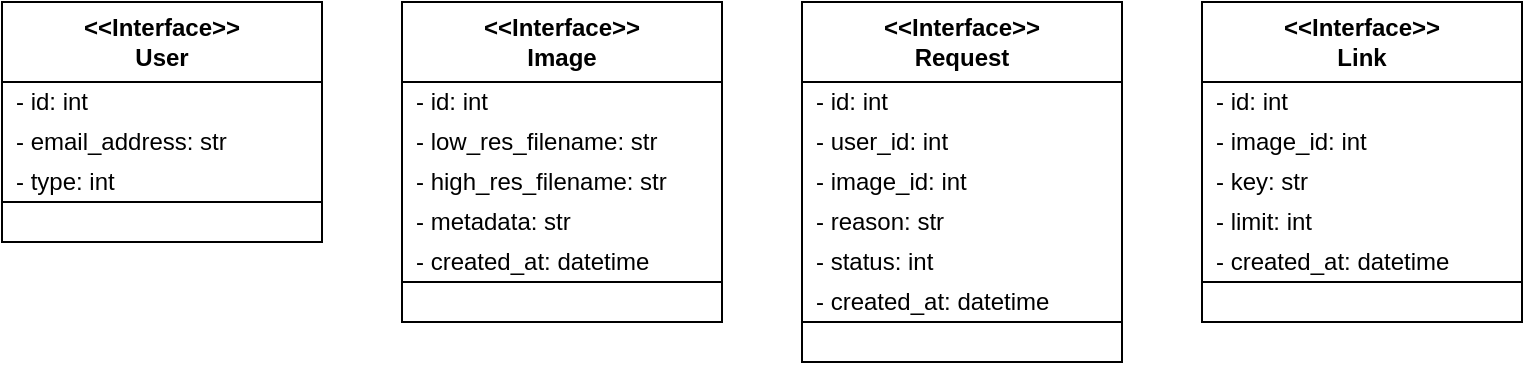 <mxfile>
    <diagram id="_rWVd5RM5Ey26RymmqYH" name="Page-1">
        <mxGraphModel dx="3189" dy="-725" grid="1" gridSize="10" guides="1" tooltips="1" connect="1" arrows="1" fold="1" page="1" pageScale="1" pageWidth="827" pageHeight="1169" math="0" shadow="0">
            <root>
                <mxCell id="0"/>
                <mxCell id="1" parent="0"/>
                <mxCell id="2" value="" style="rounded=0;whiteSpace=wrap;html=1;labelBackgroundColor=none;strokeColor=#000000;strokeWidth=1;fontColor=#000000;fillColor=#FFFFFF;" vertex="1" parent="1">
                    <mxGeometry x="-2440" y="1440" width="160" height="60" as="geometry"/>
                </mxCell>
                <mxCell id="3" value="&lt;b style=&quot;border-color: var(--border-color);&quot;&gt;&amp;lt;&amp;lt;Interface&amp;gt;&amp;gt;&lt;br style=&quot;border-color: var(--border-color);&quot;&gt;&lt;/b&gt;&lt;b&gt;User&lt;/b&gt;" style="rounded=0;whiteSpace=wrap;html=1;labelBackgroundColor=none;strokeColor=#000000;strokeWidth=1;fontColor=#000000;fillColor=#FFFFFF;" vertex="1" parent="1">
                    <mxGeometry x="-2440" y="1400" width="160" height="40" as="geometry"/>
                </mxCell>
                <mxCell id="4" value="&lt;div style=&quot;&quot;&gt;- id: int&lt;/div&gt;" style="text;html=1;strokeColor=none;fillColor=none;align=left;verticalAlign=middle;whiteSpace=wrap;rounded=0;labelBackgroundColor=none;strokeWidth=1;fontColor=#000000;spacingLeft=5;" vertex="1" parent="1">
                    <mxGeometry x="-2440" y="1440" width="160" height="20" as="geometry"/>
                </mxCell>
                <mxCell id="5" value="&lt;div style=&quot;&quot;&gt;- email_address: str&lt;/div&gt;" style="text;html=1;strokeColor=none;fillColor=none;align=left;verticalAlign=middle;whiteSpace=wrap;rounded=0;labelBackgroundColor=none;strokeWidth=1;fontColor=#000000;spacingLeft=5;" vertex="1" parent="1">
                    <mxGeometry x="-2440" y="1460" width="160" height="20" as="geometry"/>
                </mxCell>
                <mxCell id="6" value="&lt;div style=&quot;&quot;&gt;- type: int&lt;/div&gt;" style="text;html=1;strokeColor=none;fillColor=none;align=left;verticalAlign=middle;whiteSpace=wrap;rounded=0;labelBackgroundColor=none;strokeWidth=1;fontColor=#000000;spacingLeft=5;" vertex="1" parent="1">
                    <mxGeometry x="-2440" y="1480" width="160" height="20" as="geometry"/>
                </mxCell>
                <mxCell id="7" value="&lt;b style=&quot;border-color: var(--border-color);&quot;&gt;&amp;lt;&amp;lt;Interface&amp;gt;&amp;gt;&lt;br style=&quot;border-color: var(--border-color);&quot;&gt;&lt;/b&gt;&lt;b&gt;Request&lt;/b&gt;" style="rounded=0;whiteSpace=wrap;html=1;labelBackgroundColor=none;strokeColor=#000000;strokeWidth=1;fontColor=#000000;fillColor=#FFFFFF;" vertex="1" parent="1">
                    <mxGeometry x="-2040" y="1400" width="160" height="40" as="geometry"/>
                </mxCell>
                <mxCell id="8" value="" style="rounded=0;whiteSpace=wrap;html=1;labelBackgroundColor=none;strokeColor=#000000;strokeWidth=1;fontColor=#000000;fillColor=#FFFFFF;" vertex="1" parent="1">
                    <mxGeometry x="-2040" y="1440" width="160" height="120" as="geometry"/>
                </mxCell>
                <mxCell id="9" value="&lt;div style=&quot;&quot;&gt;- id: int&lt;/div&gt;" style="text;html=1;strokeColor=none;fillColor=none;align=left;verticalAlign=middle;whiteSpace=wrap;rounded=0;labelBackgroundColor=none;strokeWidth=1;fontColor=#000000;spacingLeft=5;" vertex="1" parent="1">
                    <mxGeometry x="-2040" y="1440" width="160" height="20" as="geometry"/>
                </mxCell>
                <mxCell id="10" value="&lt;div style=&quot;&quot;&gt;- user_id: int&lt;/div&gt;" style="text;html=1;strokeColor=none;fillColor=none;align=left;verticalAlign=middle;whiteSpace=wrap;rounded=0;labelBackgroundColor=none;strokeWidth=1;fontColor=#000000;spacingLeft=5;" vertex="1" parent="1">
                    <mxGeometry x="-2040" y="1460" width="160" height="20" as="geometry"/>
                </mxCell>
                <mxCell id="11" value="&lt;div style=&quot;&quot;&gt;- image_id: int&lt;/div&gt;" style="text;html=1;strokeColor=none;fillColor=none;align=left;verticalAlign=middle;whiteSpace=wrap;rounded=0;labelBackgroundColor=none;strokeWidth=1;fontColor=#000000;spacingLeft=5;" vertex="1" parent="1">
                    <mxGeometry x="-2040" y="1480" width="160" height="20" as="geometry"/>
                </mxCell>
                <mxCell id="12" value="&lt;div style=&quot;&quot;&gt;- reason: str&lt;/div&gt;" style="text;html=1;strokeColor=none;fillColor=none;align=left;verticalAlign=middle;whiteSpace=wrap;rounded=0;labelBackgroundColor=none;strokeWidth=1;fontColor=#000000;spacingLeft=5;" vertex="1" parent="1">
                    <mxGeometry x="-2040" y="1500" width="160" height="20" as="geometry"/>
                </mxCell>
                <mxCell id="13" value="&lt;div style=&quot;&quot;&gt;- status: int&lt;/div&gt;" style="text;html=1;strokeColor=none;fillColor=none;align=left;verticalAlign=middle;whiteSpace=wrap;rounded=0;labelBackgroundColor=none;strokeWidth=1;fontColor=#000000;spacingLeft=5;" vertex="1" parent="1">
                    <mxGeometry x="-2040" y="1520" width="160" height="20" as="geometry"/>
                </mxCell>
                <mxCell id="14" value="" style="rounded=0;whiteSpace=wrap;html=1;labelBackgroundColor=none;strokeColor=#000000;strokeWidth=1;fontColor=#000000;fillColor=#FFFFFF;" vertex="1" parent="1">
                    <mxGeometry x="-2440" y="1500" width="160" height="20" as="geometry"/>
                </mxCell>
                <mxCell id="15" value="" style="rounded=0;whiteSpace=wrap;html=1;labelBackgroundColor=none;strokeColor=#000000;strokeWidth=1;fontColor=#000000;fillColor=#FFFFFF;" vertex="1" parent="1">
                    <mxGeometry x="-2240" y="1440" width="160" height="100" as="geometry"/>
                </mxCell>
                <mxCell id="16" value="&lt;b&gt;&amp;lt;&amp;lt;Interface&amp;gt;&amp;gt;&lt;br&gt;Image&lt;/b&gt;" style="rounded=0;whiteSpace=wrap;html=1;labelBackgroundColor=none;strokeColor=#000000;strokeWidth=1;fontColor=#000000;fillColor=#FFFFFF;" vertex="1" parent="1">
                    <mxGeometry x="-2240" y="1400" width="160" height="40" as="geometry"/>
                </mxCell>
                <mxCell id="17" value="&lt;div style=&quot;&quot;&gt;- id: int&lt;/div&gt;" style="text;html=1;strokeColor=none;fillColor=none;align=left;verticalAlign=middle;whiteSpace=wrap;rounded=0;labelBackgroundColor=none;strokeWidth=1;fontColor=#000000;spacingLeft=5;" vertex="1" parent="1">
                    <mxGeometry x="-2240" y="1440" width="160" height="20" as="geometry"/>
                </mxCell>
                <mxCell id="18" value="&lt;div style=&quot;&quot;&gt;- low_res_filename: str&lt;/div&gt;" style="text;html=1;strokeColor=none;fillColor=none;align=left;verticalAlign=middle;whiteSpace=wrap;rounded=0;labelBackgroundColor=none;strokeWidth=1;fontColor=#000000;spacingLeft=5;" vertex="1" parent="1">
                    <mxGeometry x="-2240" y="1460" width="160" height="20" as="geometry"/>
                </mxCell>
                <mxCell id="19" value="&lt;div style=&quot;&quot;&gt;- high_res_filename: str&lt;/div&gt;" style="text;html=1;strokeColor=none;fillColor=none;align=left;verticalAlign=middle;whiteSpace=wrap;rounded=0;labelBackgroundColor=none;strokeWidth=1;fontColor=#000000;spacingLeft=5;" vertex="1" parent="1">
                    <mxGeometry x="-2240" y="1480" width="160" height="20" as="geometry"/>
                </mxCell>
                <mxCell id="20" value="" style="rounded=0;whiteSpace=wrap;html=1;labelBackgroundColor=none;strokeColor=#000000;strokeWidth=1;fontColor=#000000;fillColor=#FFFFFF;" vertex="1" parent="1">
                    <mxGeometry x="-2240" y="1540" width="160" height="20" as="geometry"/>
                </mxCell>
                <mxCell id="21" value="" style="rounded=0;whiteSpace=wrap;html=1;labelBackgroundColor=none;strokeColor=#000000;strokeWidth=1;fontColor=#000000;fillColor=#FFFFFF;" vertex="1" parent="1">
                    <mxGeometry x="-2040" y="1560" width="160" height="20" as="geometry"/>
                </mxCell>
                <mxCell id="22" value="&lt;div style=&quot;&quot;&gt;- metadata: str&lt;/div&gt;" style="text;html=1;strokeColor=none;fillColor=none;align=left;verticalAlign=middle;whiteSpace=wrap;rounded=0;labelBackgroundColor=none;strokeWidth=1;fontColor=#000000;spacingLeft=5;" vertex="1" parent="1">
                    <mxGeometry x="-2240" y="1500" width="160" height="20" as="geometry"/>
                </mxCell>
                <mxCell id="23" value="&lt;div style=&quot;&quot;&gt;- created_at: datetime&lt;/div&gt;" style="text;html=1;strokeColor=none;fillColor=none;align=left;verticalAlign=middle;whiteSpace=wrap;rounded=0;labelBackgroundColor=none;strokeWidth=1;fontColor=#000000;spacingLeft=5;" vertex="1" parent="1">
                    <mxGeometry x="-2240" y="1520" width="160" height="20" as="geometry"/>
                </mxCell>
                <mxCell id="24" value="&lt;div style=&quot;&quot;&gt;- created_at: datetime&lt;/div&gt;" style="text;html=1;strokeColor=none;fillColor=none;align=left;verticalAlign=middle;whiteSpace=wrap;rounded=0;labelBackgroundColor=none;strokeWidth=1;fontColor=#000000;spacingLeft=5;" vertex="1" parent="1">
                    <mxGeometry x="-2040" y="1540" width="160" height="20" as="geometry"/>
                </mxCell>
                <mxCell id="25" value="&lt;b style=&quot;border-color: var(--border-color);&quot;&gt;&amp;lt;&amp;lt;Interface&amp;gt;&amp;gt;&lt;br style=&quot;border-color: var(--border-color);&quot;&gt;&lt;/b&gt;&lt;b&gt;Link&lt;/b&gt;" style="rounded=0;whiteSpace=wrap;html=1;labelBackgroundColor=none;strokeColor=#000000;strokeWidth=1;fontColor=#000000;fillColor=#FFFFFF;" vertex="1" parent="1">
                    <mxGeometry x="-1840" y="1400" width="160" height="40" as="geometry"/>
                </mxCell>
                <mxCell id="26" value="" style="rounded=0;whiteSpace=wrap;html=1;labelBackgroundColor=none;strokeColor=#000000;strokeWidth=1;fontColor=#000000;fillColor=#FFFFFF;" vertex="1" parent="1">
                    <mxGeometry x="-1840" y="1440" width="160" height="100" as="geometry"/>
                </mxCell>
                <mxCell id="27" value="&lt;div style=&quot;&quot;&gt;- id: int&lt;/div&gt;" style="text;html=1;strokeColor=none;fillColor=none;align=left;verticalAlign=middle;whiteSpace=wrap;rounded=0;labelBackgroundColor=none;strokeWidth=1;fontColor=#000000;spacingLeft=5;" vertex="1" parent="1">
                    <mxGeometry x="-1840" y="1440" width="160" height="20" as="geometry"/>
                </mxCell>
                <mxCell id="28" value="&lt;div style=&quot;&quot;&gt;- image_id: int&lt;/div&gt;" style="text;html=1;strokeColor=none;fillColor=none;align=left;verticalAlign=middle;whiteSpace=wrap;rounded=0;labelBackgroundColor=none;strokeWidth=1;fontColor=#000000;spacingLeft=5;" vertex="1" parent="1">
                    <mxGeometry x="-1840" y="1460" width="160" height="20" as="geometry"/>
                </mxCell>
                <mxCell id="29" value="&lt;div style=&quot;&quot;&gt;- key: str&lt;/div&gt;" style="text;html=1;strokeColor=none;fillColor=none;align=left;verticalAlign=middle;whiteSpace=wrap;rounded=0;labelBackgroundColor=none;strokeWidth=1;fontColor=#000000;spacingLeft=5;" vertex="1" parent="1">
                    <mxGeometry x="-1840" y="1480" width="160" height="20" as="geometry"/>
                </mxCell>
                <mxCell id="30" value="&lt;div style=&quot;&quot;&gt;- limit: int&lt;/div&gt;" style="text;html=1;strokeColor=none;fillColor=none;align=left;verticalAlign=middle;whiteSpace=wrap;rounded=0;labelBackgroundColor=none;strokeWidth=1;fontColor=#000000;spacingLeft=5;" vertex="1" parent="1">
                    <mxGeometry x="-1840" y="1500" width="160" height="20" as="geometry"/>
                </mxCell>
                <mxCell id="32" value="" style="rounded=0;whiteSpace=wrap;html=1;labelBackgroundColor=none;strokeColor=#000000;strokeWidth=1;fontColor=#000000;fillColor=#FFFFFF;" vertex="1" parent="1">
                    <mxGeometry x="-1840" y="1540" width="160" height="20" as="geometry"/>
                </mxCell>
                <mxCell id="33" value="&lt;div style=&quot;&quot;&gt;- created_at: datetime&lt;/div&gt;" style="text;html=1;strokeColor=none;fillColor=none;align=left;verticalAlign=middle;whiteSpace=wrap;rounded=0;labelBackgroundColor=none;strokeWidth=1;fontColor=#000000;spacingLeft=5;" vertex="1" parent="1">
                    <mxGeometry x="-1840" y="1520" width="160" height="20" as="geometry"/>
                </mxCell>
            </root>
        </mxGraphModel>
    </diagram>
</mxfile>